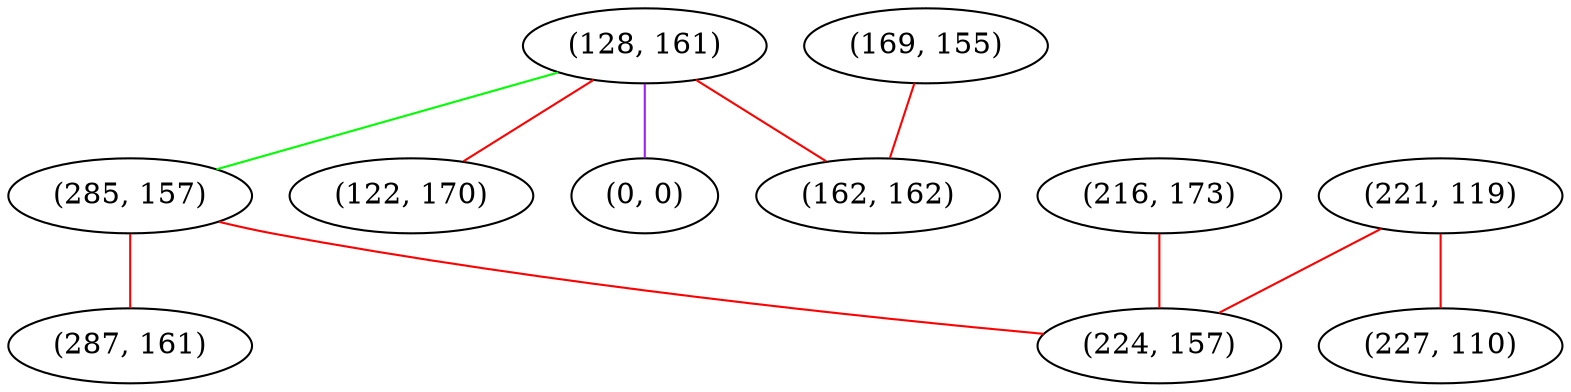 graph "" {
"(128, 161)";
"(169, 155)";
"(285, 157)";
"(122, 170)";
"(0, 0)";
"(221, 119)";
"(216, 173)";
"(162, 162)";
"(224, 157)";
"(227, 110)";
"(287, 161)";
"(128, 161)" -- "(162, 162)"  [color=red, key=0, weight=1];
"(128, 161)" -- "(285, 157)"  [color=green, key=0, weight=2];
"(128, 161)" -- "(0, 0)"  [color=purple, key=0, weight=4];
"(128, 161)" -- "(122, 170)"  [color=red, key=0, weight=1];
"(169, 155)" -- "(162, 162)"  [color=red, key=0, weight=1];
"(285, 157)" -- "(224, 157)"  [color=red, key=0, weight=1];
"(285, 157)" -- "(287, 161)"  [color=red, key=0, weight=1];
"(221, 119)" -- "(224, 157)"  [color=red, key=0, weight=1];
"(221, 119)" -- "(227, 110)"  [color=red, key=0, weight=1];
"(216, 173)" -- "(224, 157)"  [color=red, key=0, weight=1];
}
